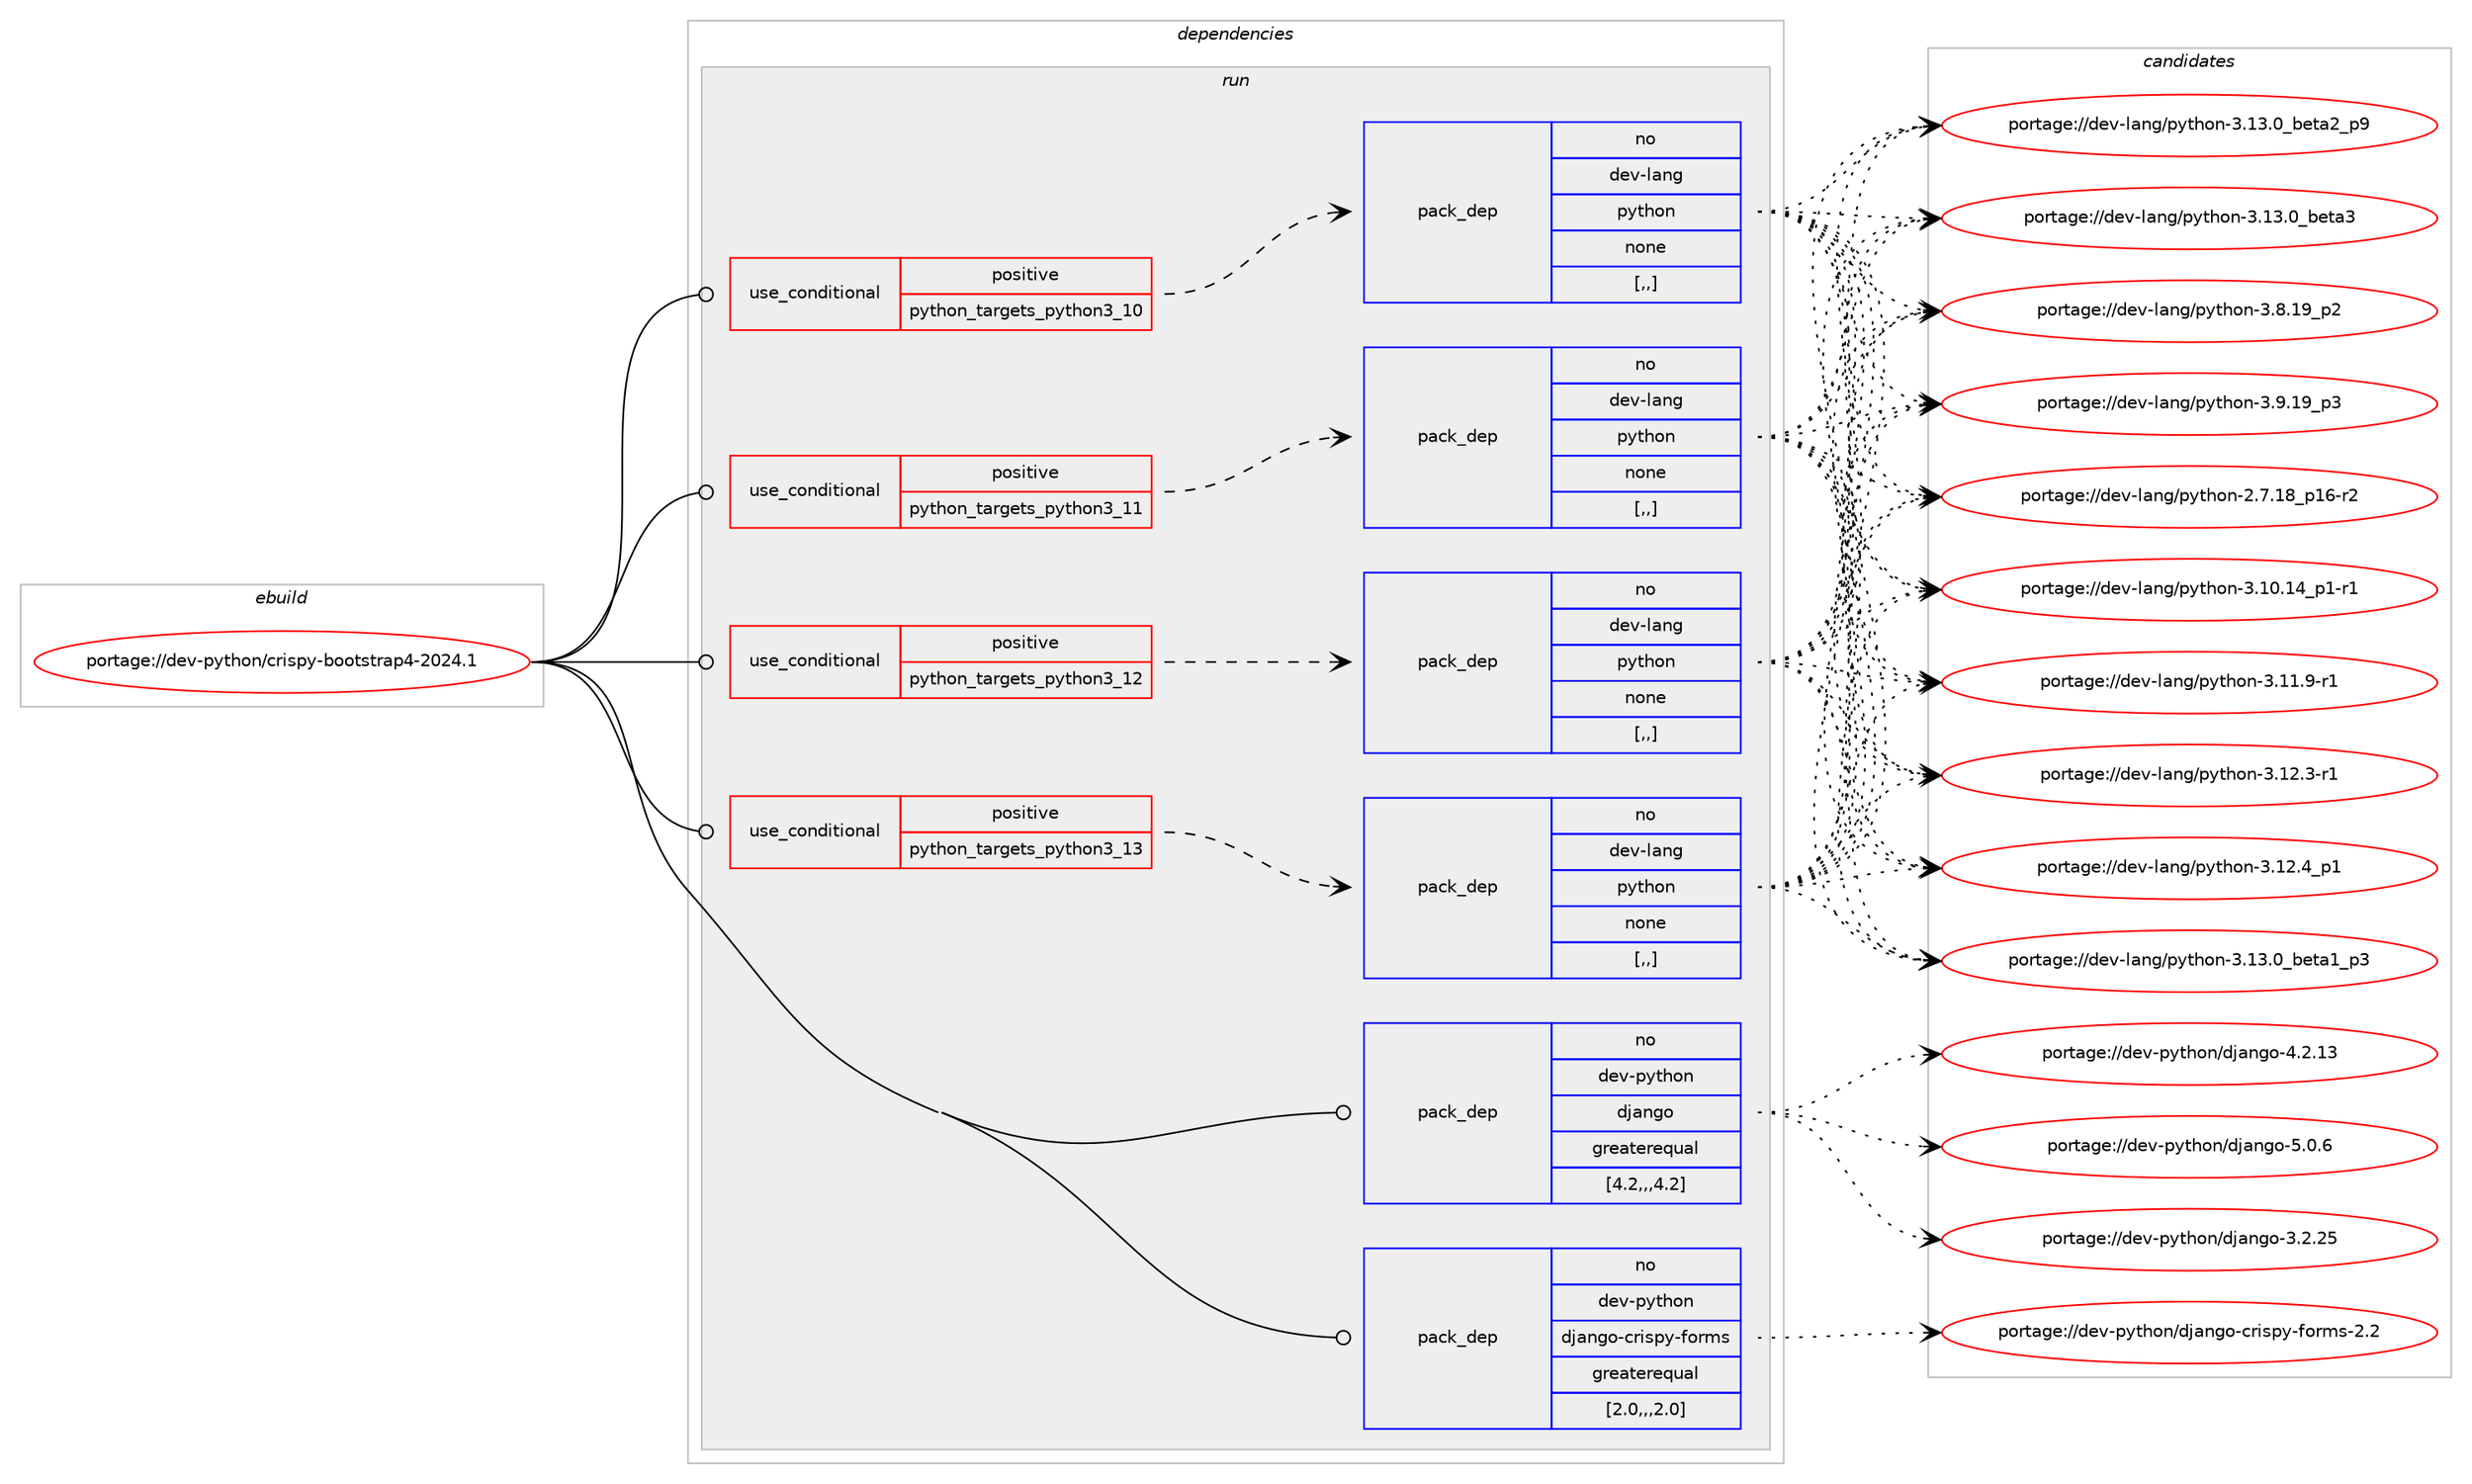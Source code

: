 digraph prolog {

# *************
# Graph options
# *************

newrank=true;
concentrate=true;
compound=true;
graph [rankdir=LR,fontname=Helvetica,fontsize=10,ranksep=1.5];#, ranksep=2.5, nodesep=0.2];
edge  [arrowhead=vee];
node  [fontname=Helvetica,fontsize=10];

# **********
# The ebuild
# **********

subgraph cluster_leftcol {
color=gray;
rank=same;
label=<<i>ebuild</i>>;
id [label="portage://dev-python/crispy-bootstrap4-2024.1", color=red, width=4, href="../dev-python/crispy-bootstrap4-2024.1.svg"];
}

# ****************
# The dependencies
# ****************

subgraph cluster_midcol {
color=gray;
label=<<i>dependencies</i>>;
subgraph cluster_compile {
fillcolor="#eeeeee";
style=filled;
label=<<i>compile</i>>;
}
subgraph cluster_compileandrun {
fillcolor="#eeeeee";
style=filled;
label=<<i>compile and run</i>>;
}
subgraph cluster_run {
fillcolor="#eeeeee";
style=filled;
label=<<i>run</i>>;
subgraph cond31077 {
dependency141113 [label=<<TABLE BORDER="0" CELLBORDER="1" CELLSPACING="0" CELLPADDING="4"><TR><TD ROWSPAN="3" CELLPADDING="10">use_conditional</TD></TR><TR><TD>positive</TD></TR><TR><TD>python_targets_python3_10</TD></TR></TABLE>>, shape=none, color=red];
subgraph pack108824 {
dependency141114 [label=<<TABLE BORDER="0" CELLBORDER="1" CELLSPACING="0" CELLPADDING="4" WIDTH="220"><TR><TD ROWSPAN="6" CELLPADDING="30">pack_dep</TD></TR><TR><TD WIDTH="110">no</TD></TR><TR><TD>dev-lang</TD></TR><TR><TD>python</TD></TR><TR><TD>none</TD></TR><TR><TD>[,,]</TD></TR></TABLE>>, shape=none, color=blue];
}
dependency141113:e -> dependency141114:w [weight=20,style="dashed",arrowhead="vee"];
}
id:e -> dependency141113:w [weight=20,style="solid",arrowhead="odot"];
subgraph cond31078 {
dependency141115 [label=<<TABLE BORDER="0" CELLBORDER="1" CELLSPACING="0" CELLPADDING="4"><TR><TD ROWSPAN="3" CELLPADDING="10">use_conditional</TD></TR><TR><TD>positive</TD></TR><TR><TD>python_targets_python3_11</TD></TR></TABLE>>, shape=none, color=red];
subgraph pack108825 {
dependency141116 [label=<<TABLE BORDER="0" CELLBORDER="1" CELLSPACING="0" CELLPADDING="4" WIDTH="220"><TR><TD ROWSPAN="6" CELLPADDING="30">pack_dep</TD></TR><TR><TD WIDTH="110">no</TD></TR><TR><TD>dev-lang</TD></TR><TR><TD>python</TD></TR><TR><TD>none</TD></TR><TR><TD>[,,]</TD></TR></TABLE>>, shape=none, color=blue];
}
dependency141115:e -> dependency141116:w [weight=20,style="dashed",arrowhead="vee"];
}
id:e -> dependency141115:w [weight=20,style="solid",arrowhead="odot"];
subgraph cond31079 {
dependency141117 [label=<<TABLE BORDER="0" CELLBORDER="1" CELLSPACING="0" CELLPADDING="4"><TR><TD ROWSPAN="3" CELLPADDING="10">use_conditional</TD></TR><TR><TD>positive</TD></TR><TR><TD>python_targets_python3_12</TD></TR></TABLE>>, shape=none, color=red];
subgraph pack108826 {
dependency141118 [label=<<TABLE BORDER="0" CELLBORDER="1" CELLSPACING="0" CELLPADDING="4" WIDTH="220"><TR><TD ROWSPAN="6" CELLPADDING="30">pack_dep</TD></TR><TR><TD WIDTH="110">no</TD></TR><TR><TD>dev-lang</TD></TR><TR><TD>python</TD></TR><TR><TD>none</TD></TR><TR><TD>[,,]</TD></TR></TABLE>>, shape=none, color=blue];
}
dependency141117:e -> dependency141118:w [weight=20,style="dashed",arrowhead="vee"];
}
id:e -> dependency141117:w [weight=20,style="solid",arrowhead="odot"];
subgraph cond31080 {
dependency141119 [label=<<TABLE BORDER="0" CELLBORDER="1" CELLSPACING="0" CELLPADDING="4"><TR><TD ROWSPAN="3" CELLPADDING="10">use_conditional</TD></TR><TR><TD>positive</TD></TR><TR><TD>python_targets_python3_13</TD></TR></TABLE>>, shape=none, color=red];
subgraph pack108827 {
dependency141120 [label=<<TABLE BORDER="0" CELLBORDER="1" CELLSPACING="0" CELLPADDING="4" WIDTH="220"><TR><TD ROWSPAN="6" CELLPADDING="30">pack_dep</TD></TR><TR><TD WIDTH="110">no</TD></TR><TR><TD>dev-lang</TD></TR><TR><TD>python</TD></TR><TR><TD>none</TD></TR><TR><TD>[,,]</TD></TR></TABLE>>, shape=none, color=blue];
}
dependency141119:e -> dependency141120:w [weight=20,style="dashed",arrowhead="vee"];
}
id:e -> dependency141119:w [weight=20,style="solid",arrowhead="odot"];
subgraph pack108828 {
dependency141121 [label=<<TABLE BORDER="0" CELLBORDER="1" CELLSPACING="0" CELLPADDING="4" WIDTH="220"><TR><TD ROWSPAN="6" CELLPADDING="30">pack_dep</TD></TR><TR><TD WIDTH="110">no</TD></TR><TR><TD>dev-python</TD></TR><TR><TD>django</TD></TR><TR><TD>greaterequal</TD></TR><TR><TD>[4.2,,,4.2]</TD></TR></TABLE>>, shape=none, color=blue];
}
id:e -> dependency141121:w [weight=20,style="solid",arrowhead="odot"];
subgraph pack108829 {
dependency141122 [label=<<TABLE BORDER="0" CELLBORDER="1" CELLSPACING="0" CELLPADDING="4" WIDTH="220"><TR><TD ROWSPAN="6" CELLPADDING="30">pack_dep</TD></TR><TR><TD WIDTH="110">no</TD></TR><TR><TD>dev-python</TD></TR><TR><TD>django-crispy-forms</TD></TR><TR><TD>greaterequal</TD></TR><TR><TD>[2.0,,,2.0]</TD></TR></TABLE>>, shape=none, color=blue];
}
id:e -> dependency141122:w [weight=20,style="solid",arrowhead="odot"];
}
}

# **************
# The candidates
# **************

subgraph cluster_choices {
rank=same;
color=gray;
label=<<i>candidates</i>>;

subgraph choice108824 {
color=black;
nodesep=1;
choice100101118451089711010347112121116104111110455046554649569511249544511450 [label="portage://dev-lang/python-2.7.18_p16-r2", color=red, width=4,href="../dev-lang/python-2.7.18_p16-r2.svg"];
choice100101118451089711010347112121116104111110455146494846495295112494511449 [label="portage://dev-lang/python-3.10.14_p1-r1", color=red, width=4,href="../dev-lang/python-3.10.14_p1-r1.svg"];
choice100101118451089711010347112121116104111110455146494946574511449 [label="portage://dev-lang/python-3.11.9-r1", color=red, width=4,href="../dev-lang/python-3.11.9-r1.svg"];
choice100101118451089711010347112121116104111110455146495046514511449 [label="portage://dev-lang/python-3.12.3-r1", color=red, width=4,href="../dev-lang/python-3.12.3-r1.svg"];
choice100101118451089711010347112121116104111110455146495046529511249 [label="portage://dev-lang/python-3.12.4_p1", color=red, width=4,href="../dev-lang/python-3.12.4_p1.svg"];
choice10010111845108971101034711212111610411111045514649514648959810111697499511251 [label="portage://dev-lang/python-3.13.0_beta1_p3", color=red, width=4,href="../dev-lang/python-3.13.0_beta1_p3.svg"];
choice10010111845108971101034711212111610411111045514649514648959810111697509511257 [label="portage://dev-lang/python-3.13.0_beta2_p9", color=red, width=4,href="../dev-lang/python-3.13.0_beta2_p9.svg"];
choice1001011184510897110103471121211161041111104551464951464895981011169751 [label="portage://dev-lang/python-3.13.0_beta3", color=red, width=4,href="../dev-lang/python-3.13.0_beta3.svg"];
choice100101118451089711010347112121116104111110455146564649579511250 [label="portage://dev-lang/python-3.8.19_p2", color=red, width=4,href="../dev-lang/python-3.8.19_p2.svg"];
choice100101118451089711010347112121116104111110455146574649579511251 [label="portage://dev-lang/python-3.9.19_p3", color=red, width=4,href="../dev-lang/python-3.9.19_p3.svg"];
dependency141114:e -> choice100101118451089711010347112121116104111110455046554649569511249544511450:w [style=dotted,weight="100"];
dependency141114:e -> choice100101118451089711010347112121116104111110455146494846495295112494511449:w [style=dotted,weight="100"];
dependency141114:e -> choice100101118451089711010347112121116104111110455146494946574511449:w [style=dotted,weight="100"];
dependency141114:e -> choice100101118451089711010347112121116104111110455146495046514511449:w [style=dotted,weight="100"];
dependency141114:e -> choice100101118451089711010347112121116104111110455146495046529511249:w [style=dotted,weight="100"];
dependency141114:e -> choice10010111845108971101034711212111610411111045514649514648959810111697499511251:w [style=dotted,weight="100"];
dependency141114:e -> choice10010111845108971101034711212111610411111045514649514648959810111697509511257:w [style=dotted,weight="100"];
dependency141114:e -> choice1001011184510897110103471121211161041111104551464951464895981011169751:w [style=dotted,weight="100"];
dependency141114:e -> choice100101118451089711010347112121116104111110455146564649579511250:w [style=dotted,weight="100"];
dependency141114:e -> choice100101118451089711010347112121116104111110455146574649579511251:w [style=dotted,weight="100"];
}
subgraph choice108825 {
color=black;
nodesep=1;
choice100101118451089711010347112121116104111110455046554649569511249544511450 [label="portage://dev-lang/python-2.7.18_p16-r2", color=red, width=4,href="../dev-lang/python-2.7.18_p16-r2.svg"];
choice100101118451089711010347112121116104111110455146494846495295112494511449 [label="portage://dev-lang/python-3.10.14_p1-r1", color=red, width=4,href="../dev-lang/python-3.10.14_p1-r1.svg"];
choice100101118451089711010347112121116104111110455146494946574511449 [label="portage://dev-lang/python-3.11.9-r1", color=red, width=4,href="../dev-lang/python-3.11.9-r1.svg"];
choice100101118451089711010347112121116104111110455146495046514511449 [label="portage://dev-lang/python-3.12.3-r1", color=red, width=4,href="../dev-lang/python-3.12.3-r1.svg"];
choice100101118451089711010347112121116104111110455146495046529511249 [label="portage://dev-lang/python-3.12.4_p1", color=red, width=4,href="../dev-lang/python-3.12.4_p1.svg"];
choice10010111845108971101034711212111610411111045514649514648959810111697499511251 [label="portage://dev-lang/python-3.13.0_beta1_p3", color=red, width=4,href="../dev-lang/python-3.13.0_beta1_p3.svg"];
choice10010111845108971101034711212111610411111045514649514648959810111697509511257 [label="portage://dev-lang/python-3.13.0_beta2_p9", color=red, width=4,href="../dev-lang/python-3.13.0_beta2_p9.svg"];
choice1001011184510897110103471121211161041111104551464951464895981011169751 [label="portage://dev-lang/python-3.13.0_beta3", color=red, width=4,href="../dev-lang/python-3.13.0_beta3.svg"];
choice100101118451089711010347112121116104111110455146564649579511250 [label="portage://dev-lang/python-3.8.19_p2", color=red, width=4,href="../dev-lang/python-3.8.19_p2.svg"];
choice100101118451089711010347112121116104111110455146574649579511251 [label="portage://dev-lang/python-3.9.19_p3", color=red, width=4,href="../dev-lang/python-3.9.19_p3.svg"];
dependency141116:e -> choice100101118451089711010347112121116104111110455046554649569511249544511450:w [style=dotted,weight="100"];
dependency141116:e -> choice100101118451089711010347112121116104111110455146494846495295112494511449:w [style=dotted,weight="100"];
dependency141116:e -> choice100101118451089711010347112121116104111110455146494946574511449:w [style=dotted,weight="100"];
dependency141116:e -> choice100101118451089711010347112121116104111110455146495046514511449:w [style=dotted,weight="100"];
dependency141116:e -> choice100101118451089711010347112121116104111110455146495046529511249:w [style=dotted,weight="100"];
dependency141116:e -> choice10010111845108971101034711212111610411111045514649514648959810111697499511251:w [style=dotted,weight="100"];
dependency141116:e -> choice10010111845108971101034711212111610411111045514649514648959810111697509511257:w [style=dotted,weight="100"];
dependency141116:e -> choice1001011184510897110103471121211161041111104551464951464895981011169751:w [style=dotted,weight="100"];
dependency141116:e -> choice100101118451089711010347112121116104111110455146564649579511250:w [style=dotted,weight="100"];
dependency141116:e -> choice100101118451089711010347112121116104111110455146574649579511251:w [style=dotted,weight="100"];
}
subgraph choice108826 {
color=black;
nodesep=1;
choice100101118451089711010347112121116104111110455046554649569511249544511450 [label="portage://dev-lang/python-2.7.18_p16-r2", color=red, width=4,href="../dev-lang/python-2.7.18_p16-r2.svg"];
choice100101118451089711010347112121116104111110455146494846495295112494511449 [label="portage://dev-lang/python-3.10.14_p1-r1", color=red, width=4,href="../dev-lang/python-3.10.14_p1-r1.svg"];
choice100101118451089711010347112121116104111110455146494946574511449 [label="portage://dev-lang/python-3.11.9-r1", color=red, width=4,href="../dev-lang/python-3.11.9-r1.svg"];
choice100101118451089711010347112121116104111110455146495046514511449 [label="portage://dev-lang/python-3.12.3-r1", color=red, width=4,href="../dev-lang/python-3.12.3-r1.svg"];
choice100101118451089711010347112121116104111110455146495046529511249 [label="portage://dev-lang/python-3.12.4_p1", color=red, width=4,href="../dev-lang/python-3.12.4_p1.svg"];
choice10010111845108971101034711212111610411111045514649514648959810111697499511251 [label="portage://dev-lang/python-3.13.0_beta1_p3", color=red, width=4,href="../dev-lang/python-3.13.0_beta1_p3.svg"];
choice10010111845108971101034711212111610411111045514649514648959810111697509511257 [label="portage://dev-lang/python-3.13.0_beta2_p9", color=red, width=4,href="../dev-lang/python-3.13.0_beta2_p9.svg"];
choice1001011184510897110103471121211161041111104551464951464895981011169751 [label="portage://dev-lang/python-3.13.0_beta3", color=red, width=4,href="../dev-lang/python-3.13.0_beta3.svg"];
choice100101118451089711010347112121116104111110455146564649579511250 [label="portage://dev-lang/python-3.8.19_p2", color=red, width=4,href="../dev-lang/python-3.8.19_p2.svg"];
choice100101118451089711010347112121116104111110455146574649579511251 [label="portage://dev-lang/python-3.9.19_p3", color=red, width=4,href="../dev-lang/python-3.9.19_p3.svg"];
dependency141118:e -> choice100101118451089711010347112121116104111110455046554649569511249544511450:w [style=dotted,weight="100"];
dependency141118:e -> choice100101118451089711010347112121116104111110455146494846495295112494511449:w [style=dotted,weight="100"];
dependency141118:e -> choice100101118451089711010347112121116104111110455146494946574511449:w [style=dotted,weight="100"];
dependency141118:e -> choice100101118451089711010347112121116104111110455146495046514511449:w [style=dotted,weight="100"];
dependency141118:e -> choice100101118451089711010347112121116104111110455146495046529511249:w [style=dotted,weight="100"];
dependency141118:e -> choice10010111845108971101034711212111610411111045514649514648959810111697499511251:w [style=dotted,weight="100"];
dependency141118:e -> choice10010111845108971101034711212111610411111045514649514648959810111697509511257:w [style=dotted,weight="100"];
dependency141118:e -> choice1001011184510897110103471121211161041111104551464951464895981011169751:w [style=dotted,weight="100"];
dependency141118:e -> choice100101118451089711010347112121116104111110455146564649579511250:w [style=dotted,weight="100"];
dependency141118:e -> choice100101118451089711010347112121116104111110455146574649579511251:w [style=dotted,weight="100"];
}
subgraph choice108827 {
color=black;
nodesep=1;
choice100101118451089711010347112121116104111110455046554649569511249544511450 [label="portage://dev-lang/python-2.7.18_p16-r2", color=red, width=4,href="../dev-lang/python-2.7.18_p16-r2.svg"];
choice100101118451089711010347112121116104111110455146494846495295112494511449 [label="portage://dev-lang/python-3.10.14_p1-r1", color=red, width=4,href="../dev-lang/python-3.10.14_p1-r1.svg"];
choice100101118451089711010347112121116104111110455146494946574511449 [label="portage://dev-lang/python-3.11.9-r1", color=red, width=4,href="../dev-lang/python-3.11.9-r1.svg"];
choice100101118451089711010347112121116104111110455146495046514511449 [label="portage://dev-lang/python-3.12.3-r1", color=red, width=4,href="../dev-lang/python-3.12.3-r1.svg"];
choice100101118451089711010347112121116104111110455146495046529511249 [label="portage://dev-lang/python-3.12.4_p1", color=red, width=4,href="../dev-lang/python-3.12.4_p1.svg"];
choice10010111845108971101034711212111610411111045514649514648959810111697499511251 [label="portage://dev-lang/python-3.13.0_beta1_p3", color=red, width=4,href="../dev-lang/python-3.13.0_beta1_p3.svg"];
choice10010111845108971101034711212111610411111045514649514648959810111697509511257 [label="portage://dev-lang/python-3.13.0_beta2_p9", color=red, width=4,href="../dev-lang/python-3.13.0_beta2_p9.svg"];
choice1001011184510897110103471121211161041111104551464951464895981011169751 [label="portage://dev-lang/python-3.13.0_beta3", color=red, width=4,href="../dev-lang/python-3.13.0_beta3.svg"];
choice100101118451089711010347112121116104111110455146564649579511250 [label="portage://dev-lang/python-3.8.19_p2", color=red, width=4,href="../dev-lang/python-3.8.19_p2.svg"];
choice100101118451089711010347112121116104111110455146574649579511251 [label="portage://dev-lang/python-3.9.19_p3", color=red, width=4,href="../dev-lang/python-3.9.19_p3.svg"];
dependency141120:e -> choice100101118451089711010347112121116104111110455046554649569511249544511450:w [style=dotted,weight="100"];
dependency141120:e -> choice100101118451089711010347112121116104111110455146494846495295112494511449:w [style=dotted,weight="100"];
dependency141120:e -> choice100101118451089711010347112121116104111110455146494946574511449:w [style=dotted,weight="100"];
dependency141120:e -> choice100101118451089711010347112121116104111110455146495046514511449:w [style=dotted,weight="100"];
dependency141120:e -> choice100101118451089711010347112121116104111110455146495046529511249:w [style=dotted,weight="100"];
dependency141120:e -> choice10010111845108971101034711212111610411111045514649514648959810111697499511251:w [style=dotted,weight="100"];
dependency141120:e -> choice10010111845108971101034711212111610411111045514649514648959810111697509511257:w [style=dotted,weight="100"];
dependency141120:e -> choice1001011184510897110103471121211161041111104551464951464895981011169751:w [style=dotted,weight="100"];
dependency141120:e -> choice100101118451089711010347112121116104111110455146564649579511250:w [style=dotted,weight="100"];
dependency141120:e -> choice100101118451089711010347112121116104111110455146574649579511251:w [style=dotted,weight="100"];
}
subgraph choice108828 {
color=black;
nodesep=1;
choice10010111845112121116104111110471001069711010311145514650465053 [label="portage://dev-python/django-3.2.25", color=red, width=4,href="../dev-python/django-3.2.25.svg"];
choice10010111845112121116104111110471001069711010311145524650464951 [label="portage://dev-python/django-4.2.13", color=red, width=4,href="../dev-python/django-4.2.13.svg"];
choice100101118451121211161041111104710010697110103111455346484654 [label="portage://dev-python/django-5.0.6", color=red, width=4,href="../dev-python/django-5.0.6.svg"];
dependency141121:e -> choice10010111845112121116104111110471001069711010311145514650465053:w [style=dotted,weight="100"];
dependency141121:e -> choice10010111845112121116104111110471001069711010311145524650464951:w [style=dotted,weight="100"];
dependency141121:e -> choice100101118451121211161041111104710010697110103111455346484654:w [style=dotted,weight="100"];
}
subgraph choice108829 {
color=black;
nodesep=1;
choice10010111845112121116104111110471001069711010311145991141051151121214510211111410911545504650 [label="portage://dev-python/django-crispy-forms-2.2", color=red, width=4,href="../dev-python/django-crispy-forms-2.2.svg"];
dependency141122:e -> choice10010111845112121116104111110471001069711010311145991141051151121214510211111410911545504650:w [style=dotted,weight="100"];
}
}

}
